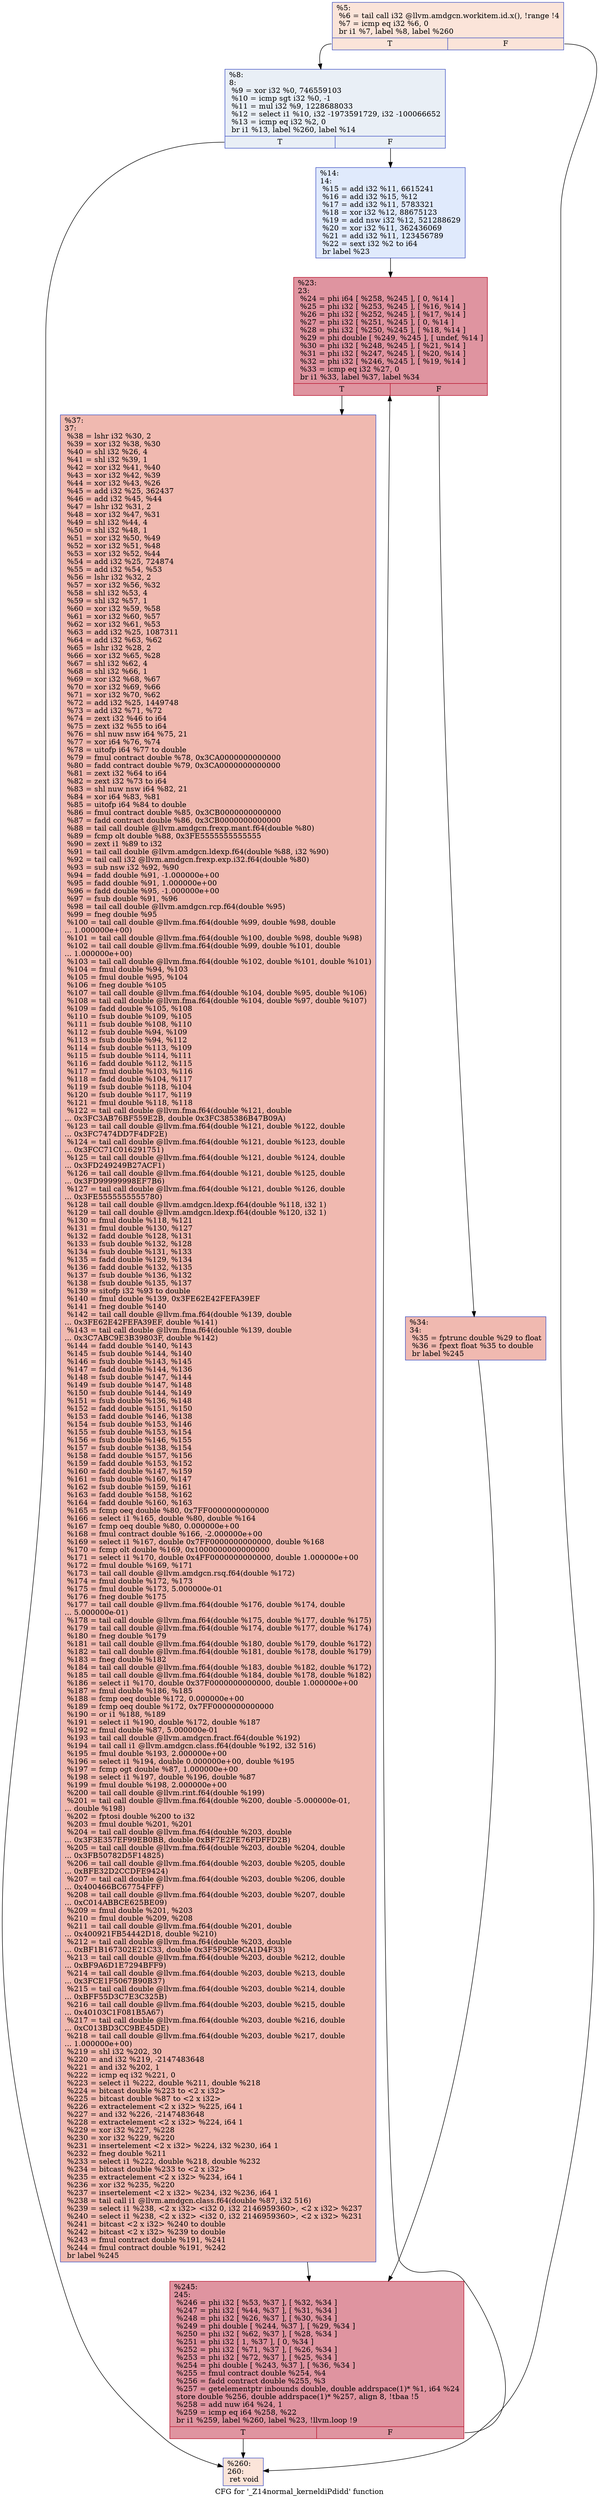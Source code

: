 digraph "CFG for '_Z14normal_kerneldiPdidd' function" {
	label="CFG for '_Z14normal_kerneldiPdidd' function";

	Node0x4d90e60 [shape=record,color="#3d50c3ff", style=filled, fillcolor="#f5c1a970",label="{%5:\l  %6 = tail call i32 @llvm.amdgcn.workitem.id.x(), !range !4\l  %7 = icmp eq i32 %6, 0\l  br i1 %7, label %8, label %260\l|{<s0>T|<s1>F}}"];
	Node0x4d90e60:s0 -> Node0x4d92260;
	Node0x4d90e60:s1 -> Node0x4d922b0;
	Node0x4d92260 [shape=record,color="#3d50c3ff", style=filled, fillcolor="#cedaeb70",label="{%8:\l8:                                                \l  %9 = xor i32 %0, 746559103\l  %10 = icmp sgt i32 %0, -1\l  %11 = mul i32 %9, 1228688033\l  %12 = select i1 %10, i32 -1973591729, i32 -100066652\l  %13 = icmp eq i32 %2, 0\l  br i1 %13, label %260, label %14\l|{<s0>T|<s1>F}}"];
	Node0x4d92260:s0 -> Node0x4d922b0;
	Node0x4d92260:s1 -> Node0x4d8e8a0;
	Node0x4d8e8a0 [shape=record,color="#3d50c3ff", style=filled, fillcolor="#b9d0f970",label="{%14:\l14:                                               \l  %15 = add i32 %11, 6615241\l  %16 = add i32 %15, %12\l  %17 = add i32 %11, 5783321\l  %18 = xor i32 %12, 88675123\l  %19 = add nsw i32 %12, 521288629\l  %20 = xor i32 %11, 362436069\l  %21 = add i32 %11, 123456789\l  %22 = sext i32 %2 to i64\l  br label %23\l}"];
	Node0x4d8e8a0 -> Node0x4d92f10;
	Node0x4d92f10 [shape=record,color="#b70d28ff", style=filled, fillcolor="#b70d2870",label="{%23:\l23:                                               \l  %24 = phi i64 [ %258, %245 ], [ 0, %14 ]\l  %25 = phi i32 [ %253, %245 ], [ %16, %14 ]\l  %26 = phi i32 [ %252, %245 ], [ %17, %14 ]\l  %27 = phi i32 [ %251, %245 ], [ 0, %14 ]\l  %28 = phi i32 [ %250, %245 ], [ %18, %14 ]\l  %29 = phi double [ %249, %245 ], [ undef, %14 ]\l  %30 = phi i32 [ %248, %245 ], [ %21, %14 ]\l  %31 = phi i32 [ %247, %245 ], [ %20, %14 ]\l  %32 = phi i32 [ %246, %245 ], [ %19, %14 ]\l  %33 = icmp eq i32 %27, 0\l  br i1 %33, label %37, label %34\l|{<s0>T|<s1>F}}"];
	Node0x4d92f10:s0 -> Node0x4d92af0;
	Node0x4d92f10:s1 -> Node0x4d940f0;
	Node0x4d940f0 [shape=record,color="#3d50c3ff", style=filled, fillcolor="#de614d70",label="{%34:\l34:                                               \l  %35 = fptrunc double %29 to float\l  %36 = fpext float %35 to double\l  br label %245\l}"];
	Node0x4d940f0 -> Node0x4d93000;
	Node0x4d92af0 [shape=record,color="#3d50c3ff", style=filled, fillcolor="#de614d70",label="{%37:\l37:                                               \l  %38 = lshr i32 %30, 2\l  %39 = xor i32 %38, %30\l  %40 = shl i32 %26, 4\l  %41 = shl i32 %39, 1\l  %42 = xor i32 %41, %40\l  %43 = xor i32 %42, %39\l  %44 = xor i32 %43, %26\l  %45 = add i32 %25, 362437\l  %46 = add i32 %45, %44\l  %47 = lshr i32 %31, 2\l  %48 = xor i32 %47, %31\l  %49 = shl i32 %44, 4\l  %50 = shl i32 %48, 1\l  %51 = xor i32 %50, %49\l  %52 = xor i32 %51, %48\l  %53 = xor i32 %52, %44\l  %54 = add i32 %25, 724874\l  %55 = add i32 %54, %53\l  %56 = lshr i32 %32, 2\l  %57 = xor i32 %56, %32\l  %58 = shl i32 %53, 4\l  %59 = shl i32 %57, 1\l  %60 = xor i32 %59, %58\l  %61 = xor i32 %60, %57\l  %62 = xor i32 %61, %53\l  %63 = add i32 %25, 1087311\l  %64 = add i32 %63, %62\l  %65 = lshr i32 %28, 2\l  %66 = xor i32 %65, %28\l  %67 = shl i32 %62, 4\l  %68 = shl i32 %66, 1\l  %69 = xor i32 %68, %67\l  %70 = xor i32 %69, %66\l  %71 = xor i32 %70, %62\l  %72 = add i32 %25, 1449748\l  %73 = add i32 %71, %72\l  %74 = zext i32 %46 to i64\l  %75 = zext i32 %55 to i64\l  %76 = shl nuw nsw i64 %75, 21\l  %77 = xor i64 %76, %74\l  %78 = uitofp i64 %77 to double\l  %79 = fmul contract double %78, 0x3CA0000000000000\l  %80 = fadd contract double %79, 0x3CA0000000000000\l  %81 = zext i32 %64 to i64\l  %82 = zext i32 %73 to i64\l  %83 = shl nuw nsw i64 %82, 21\l  %84 = xor i64 %83, %81\l  %85 = uitofp i64 %84 to double\l  %86 = fmul contract double %85, 0x3CB0000000000000\l  %87 = fadd contract double %86, 0x3CB0000000000000\l  %88 = tail call double @llvm.amdgcn.frexp.mant.f64(double %80)\l  %89 = fcmp olt double %88, 0x3FE5555555555555\l  %90 = zext i1 %89 to i32\l  %91 = tail call double @llvm.amdgcn.ldexp.f64(double %88, i32 %90)\l  %92 = tail call i32 @llvm.amdgcn.frexp.exp.i32.f64(double %80)\l  %93 = sub nsw i32 %92, %90\l  %94 = fadd double %91, -1.000000e+00\l  %95 = fadd double %91, 1.000000e+00\l  %96 = fadd double %95, -1.000000e+00\l  %97 = fsub double %91, %96\l  %98 = tail call double @llvm.amdgcn.rcp.f64(double %95)\l  %99 = fneg double %95\l  %100 = tail call double @llvm.fma.f64(double %99, double %98, double\l... 1.000000e+00)\l  %101 = tail call double @llvm.fma.f64(double %100, double %98, double %98)\l  %102 = tail call double @llvm.fma.f64(double %99, double %101, double\l... 1.000000e+00)\l  %103 = tail call double @llvm.fma.f64(double %102, double %101, double %101)\l  %104 = fmul double %94, %103\l  %105 = fmul double %95, %104\l  %106 = fneg double %105\l  %107 = tail call double @llvm.fma.f64(double %104, double %95, double %106)\l  %108 = tail call double @llvm.fma.f64(double %104, double %97, double %107)\l  %109 = fadd double %105, %108\l  %110 = fsub double %109, %105\l  %111 = fsub double %108, %110\l  %112 = fsub double %94, %109\l  %113 = fsub double %94, %112\l  %114 = fsub double %113, %109\l  %115 = fsub double %114, %111\l  %116 = fadd double %112, %115\l  %117 = fmul double %103, %116\l  %118 = fadd double %104, %117\l  %119 = fsub double %118, %104\l  %120 = fsub double %117, %119\l  %121 = fmul double %118, %118\l  %122 = tail call double @llvm.fma.f64(double %121, double\l... 0x3FC3AB76BF559E2B, double 0x3FC385386B47B09A)\l  %123 = tail call double @llvm.fma.f64(double %121, double %122, double\l... 0x3FC7474DD7F4DF2E)\l  %124 = tail call double @llvm.fma.f64(double %121, double %123, double\l... 0x3FCC71C016291751)\l  %125 = tail call double @llvm.fma.f64(double %121, double %124, double\l... 0x3FD249249B27ACF1)\l  %126 = tail call double @llvm.fma.f64(double %121, double %125, double\l... 0x3FD99999998EF7B6)\l  %127 = tail call double @llvm.fma.f64(double %121, double %126, double\l... 0x3FE5555555555780)\l  %128 = tail call double @llvm.amdgcn.ldexp.f64(double %118, i32 1)\l  %129 = tail call double @llvm.amdgcn.ldexp.f64(double %120, i32 1)\l  %130 = fmul double %118, %121\l  %131 = fmul double %130, %127\l  %132 = fadd double %128, %131\l  %133 = fsub double %132, %128\l  %134 = fsub double %131, %133\l  %135 = fadd double %129, %134\l  %136 = fadd double %132, %135\l  %137 = fsub double %136, %132\l  %138 = fsub double %135, %137\l  %139 = sitofp i32 %93 to double\l  %140 = fmul double %139, 0x3FE62E42FEFA39EF\l  %141 = fneg double %140\l  %142 = tail call double @llvm.fma.f64(double %139, double\l... 0x3FE62E42FEFA39EF, double %141)\l  %143 = tail call double @llvm.fma.f64(double %139, double\l... 0x3C7ABC9E3B39803F, double %142)\l  %144 = fadd double %140, %143\l  %145 = fsub double %144, %140\l  %146 = fsub double %143, %145\l  %147 = fadd double %144, %136\l  %148 = fsub double %147, %144\l  %149 = fsub double %147, %148\l  %150 = fsub double %144, %149\l  %151 = fsub double %136, %148\l  %152 = fadd double %151, %150\l  %153 = fadd double %146, %138\l  %154 = fsub double %153, %146\l  %155 = fsub double %153, %154\l  %156 = fsub double %146, %155\l  %157 = fsub double %138, %154\l  %158 = fadd double %157, %156\l  %159 = fadd double %153, %152\l  %160 = fadd double %147, %159\l  %161 = fsub double %160, %147\l  %162 = fsub double %159, %161\l  %163 = fadd double %158, %162\l  %164 = fadd double %160, %163\l  %165 = fcmp oeq double %80, 0x7FF0000000000000\l  %166 = select i1 %165, double %80, double %164\l  %167 = fcmp oeq double %80, 0.000000e+00\l  %168 = fmul contract double %166, -2.000000e+00\l  %169 = select i1 %167, double 0x7FF0000000000000, double %168\l  %170 = fcmp olt double %169, 0x1000000000000000\l  %171 = select i1 %170, double 0x4FF0000000000000, double 1.000000e+00\l  %172 = fmul double %169, %171\l  %173 = tail call double @llvm.amdgcn.rsq.f64(double %172)\l  %174 = fmul double %172, %173\l  %175 = fmul double %173, 5.000000e-01\l  %176 = fneg double %175\l  %177 = tail call double @llvm.fma.f64(double %176, double %174, double\l... 5.000000e-01)\l  %178 = tail call double @llvm.fma.f64(double %175, double %177, double %175)\l  %179 = tail call double @llvm.fma.f64(double %174, double %177, double %174)\l  %180 = fneg double %179\l  %181 = tail call double @llvm.fma.f64(double %180, double %179, double %172)\l  %182 = tail call double @llvm.fma.f64(double %181, double %178, double %179)\l  %183 = fneg double %182\l  %184 = tail call double @llvm.fma.f64(double %183, double %182, double %172)\l  %185 = tail call double @llvm.fma.f64(double %184, double %178, double %182)\l  %186 = select i1 %170, double 0x37F0000000000000, double 1.000000e+00\l  %187 = fmul double %186, %185\l  %188 = fcmp oeq double %172, 0.000000e+00\l  %189 = fcmp oeq double %172, 0x7FF0000000000000\l  %190 = or i1 %188, %189\l  %191 = select i1 %190, double %172, double %187\l  %192 = fmul double %87, 5.000000e-01\l  %193 = tail call double @llvm.amdgcn.fract.f64(double %192)\l  %194 = tail call i1 @llvm.amdgcn.class.f64(double %192, i32 516)\l  %195 = fmul double %193, 2.000000e+00\l  %196 = select i1 %194, double 0.000000e+00, double %195\l  %197 = fcmp ogt double %87, 1.000000e+00\l  %198 = select i1 %197, double %196, double %87\l  %199 = fmul double %198, 2.000000e+00\l  %200 = tail call double @llvm.rint.f64(double %199)\l  %201 = tail call double @llvm.fma.f64(double %200, double -5.000000e-01,\l... double %198)\l  %202 = fptosi double %200 to i32\l  %203 = fmul double %201, %201\l  %204 = tail call double @llvm.fma.f64(double %203, double\l... 0x3F3E357EF99EB0BB, double 0xBF7E2FE76FDFFD2B)\l  %205 = tail call double @llvm.fma.f64(double %203, double %204, double\l... 0x3FB50782D5F14825)\l  %206 = tail call double @llvm.fma.f64(double %203, double %205, double\l... 0xBFE32D2CCDFE9424)\l  %207 = tail call double @llvm.fma.f64(double %203, double %206, double\l... 0x400466BC67754FFF)\l  %208 = tail call double @llvm.fma.f64(double %203, double %207, double\l... 0xC014ABBCE625BE09)\l  %209 = fmul double %201, %203\l  %210 = fmul double %209, %208\l  %211 = tail call double @llvm.fma.f64(double %201, double\l... 0x400921FB54442D18, double %210)\l  %212 = tail call double @llvm.fma.f64(double %203, double\l... 0xBF1B167302E21C33, double 0x3F5F9C89CA1D4F33)\l  %213 = tail call double @llvm.fma.f64(double %203, double %212, double\l... 0xBF9A6D1E7294BFF9)\l  %214 = tail call double @llvm.fma.f64(double %203, double %213, double\l... 0x3FCE1F5067B90B37)\l  %215 = tail call double @llvm.fma.f64(double %203, double %214, double\l... 0xBFF55D3C7E3C325B)\l  %216 = tail call double @llvm.fma.f64(double %203, double %215, double\l... 0x40103C1F081B5A67)\l  %217 = tail call double @llvm.fma.f64(double %203, double %216, double\l... 0xC013BD3CC9BE45DE)\l  %218 = tail call double @llvm.fma.f64(double %203, double %217, double\l... 1.000000e+00)\l  %219 = shl i32 %202, 30\l  %220 = and i32 %219, -2147483648\l  %221 = and i32 %202, 1\l  %222 = icmp eq i32 %221, 0\l  %223 = select i1 %222, double %211, double %218\l  %224 = bitcast double %223 to \<2 x i32\>\l  %225 = bitcast double %87 to \<2 x i32\>\l  %226 = extractelement \<2 x i32\> %225, i64 1\l  %227 = and i32 %226, -2147483648\l  %228 = extractelement \<2 x i32\> %224, i64 1\l  %229 = xor i32 %227, %228\l  %230 = xor i32 %229, %220\l  %231 = insertelement \<2 x i32\> %224, i32 %230, i64 1\l  %232 = fneg double %211\l  %233 = select i1 %222, double %218, double %232\l  %234 = bitcast double %233 to \<2 x i32\>\l  %235 = extractelement \<2 x i32\> %234, i64 1\l  %236 = xor i32 %235, %220\l  %237 = insertelement \<2 x i32\> %234, i32 %236, i64 1\l  %238 = tail call i1 @llvm.amdgcn.class.f64(double %87, i32 516)\l  %239 = select i1 %238, \<2 x i32\> \<i32 0, i32 2146959360\>, \<2 x i32\> %237\l  %240 = select i1 %238, \<2 x i32\> \<i32 0, i32 2146959360\>, \<2 x i32\> %231\l  %241 = bitcast \<2 x i32\> %240 to double\l  %242 = bitcast \<2 x i32\> %239 to double\l  %243 = fmul contract double %191, %241\l  %244 = fmul contract double %191, %242\l  br label %245\l}"];
	Node0x4d92af0 -> Node0x4d93000;
	Node0x4d93000 [shape=record,color="#b70d28ff", style=filled, fillcolor="#b70d2870",label="{%245:\l245:                                              \l  %246 = phi i32 [ %53, %37 ], [ %32, %34 ]\l  %247 = phi i32 [ %44, %37 ], [ %31, %34 ]\l  %248 = phi i32 [ %26, %37 ], [ %30, %34 ]\l  %249 = phi double [ %244, %37 ], [ %29, %34 ]\l  %250 = phi i32 [ %62, %37 ], [ %28, %34 ]\l  %251 = phi i32 [ 1, %37 ], [ 0, %34 ]\l  %252 = phi i32 [ %71, %37 ], [ %26, %34 ]\l  %253 = phi i32 [ %72, %37 ], [ %25, %34 ]\l  %254 = phi double [ %243, %37 ], [ %36, %34 ]\l  %255 = fmul contract double %254, %4\l  %256 = fadd contract double %255, %3\l  %257 = getelementptr inbounds double, double addrspace(1)* %1, i64 %24\l  store double %256, double addrspace(1)* %257, align 8, !tbaa !5\l  %258 = add nuw i64 %24, 1\l  %259 = icmp eq i64 %258, %22\l  br i1 %259, label %260, label %23, !llvm.loop !9\l|{<s0>T|<s1>F}}"];
	Node0x4d93000:s0 -> Node0x4d922b0;
	Node0x4d93000:s1 -> Node0x4d92f10;
	Node0x4d922b0 [shape=record,color="#3d50c3ff", style=filled, fillcolor="#f5c1a970",label="{%260:\l260:                                              \l  ret void\l}"];
}
